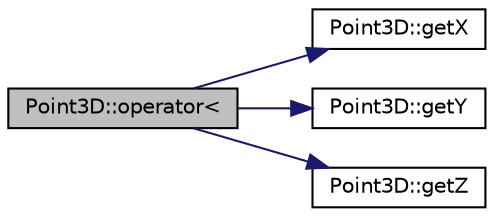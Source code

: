 digraph "Point3D::operator&lt;"
{
  edge [fontname="Helvetica",fontsize="10",labelfontname="Helvetica",labelfontsize="10"];
  node [fontname="Helvetica",fontsize="10",shape=record];
  rankdir="LR";
  Node1 [label="Point3D::operator\<",height=0.2,width=0.4,color="black", fillcolor="grey75", style="filled" fontcolor="black"];
  Node1 -> Node2 [color="midnightblue",fontsize="10",style="solid",fontname="Helvetica"];
  Node2 [label="Point3D::getX",height=0.2,width=0.4,color="black", fillcolor="white", style="filled",URL="$classPoint3D.html#a94a3fb5605c85d88e0ba2c099cd9d4f9",tooltip="Get the x component."];
  Node1 -> Node3 [color="midnightblue",fontsize="10",style="solid",fontname="Helvetica"];
  Node3 [label="Point3D::getY",height=0.2,width=0.4,color="black", fillcolor="white", style="filled",URL="$classPoint3D.html#a4641885a6e416d6b08a6fd9196b9edbb",tooltip="Get the y component."];
  Node1 -> Node4 [color="midnightblue",fontsize="10",style="solid",fontname="Helvetica"];
  Node4 [label="Point3D::getZ",height=0.2,width=0.4,color="black", fillcolor="white", style="filled",URL="$classPoint3D.html#a9e22d8e9fce50792417b3f08bcfcc494",tooltip="Get the z component."];
}
